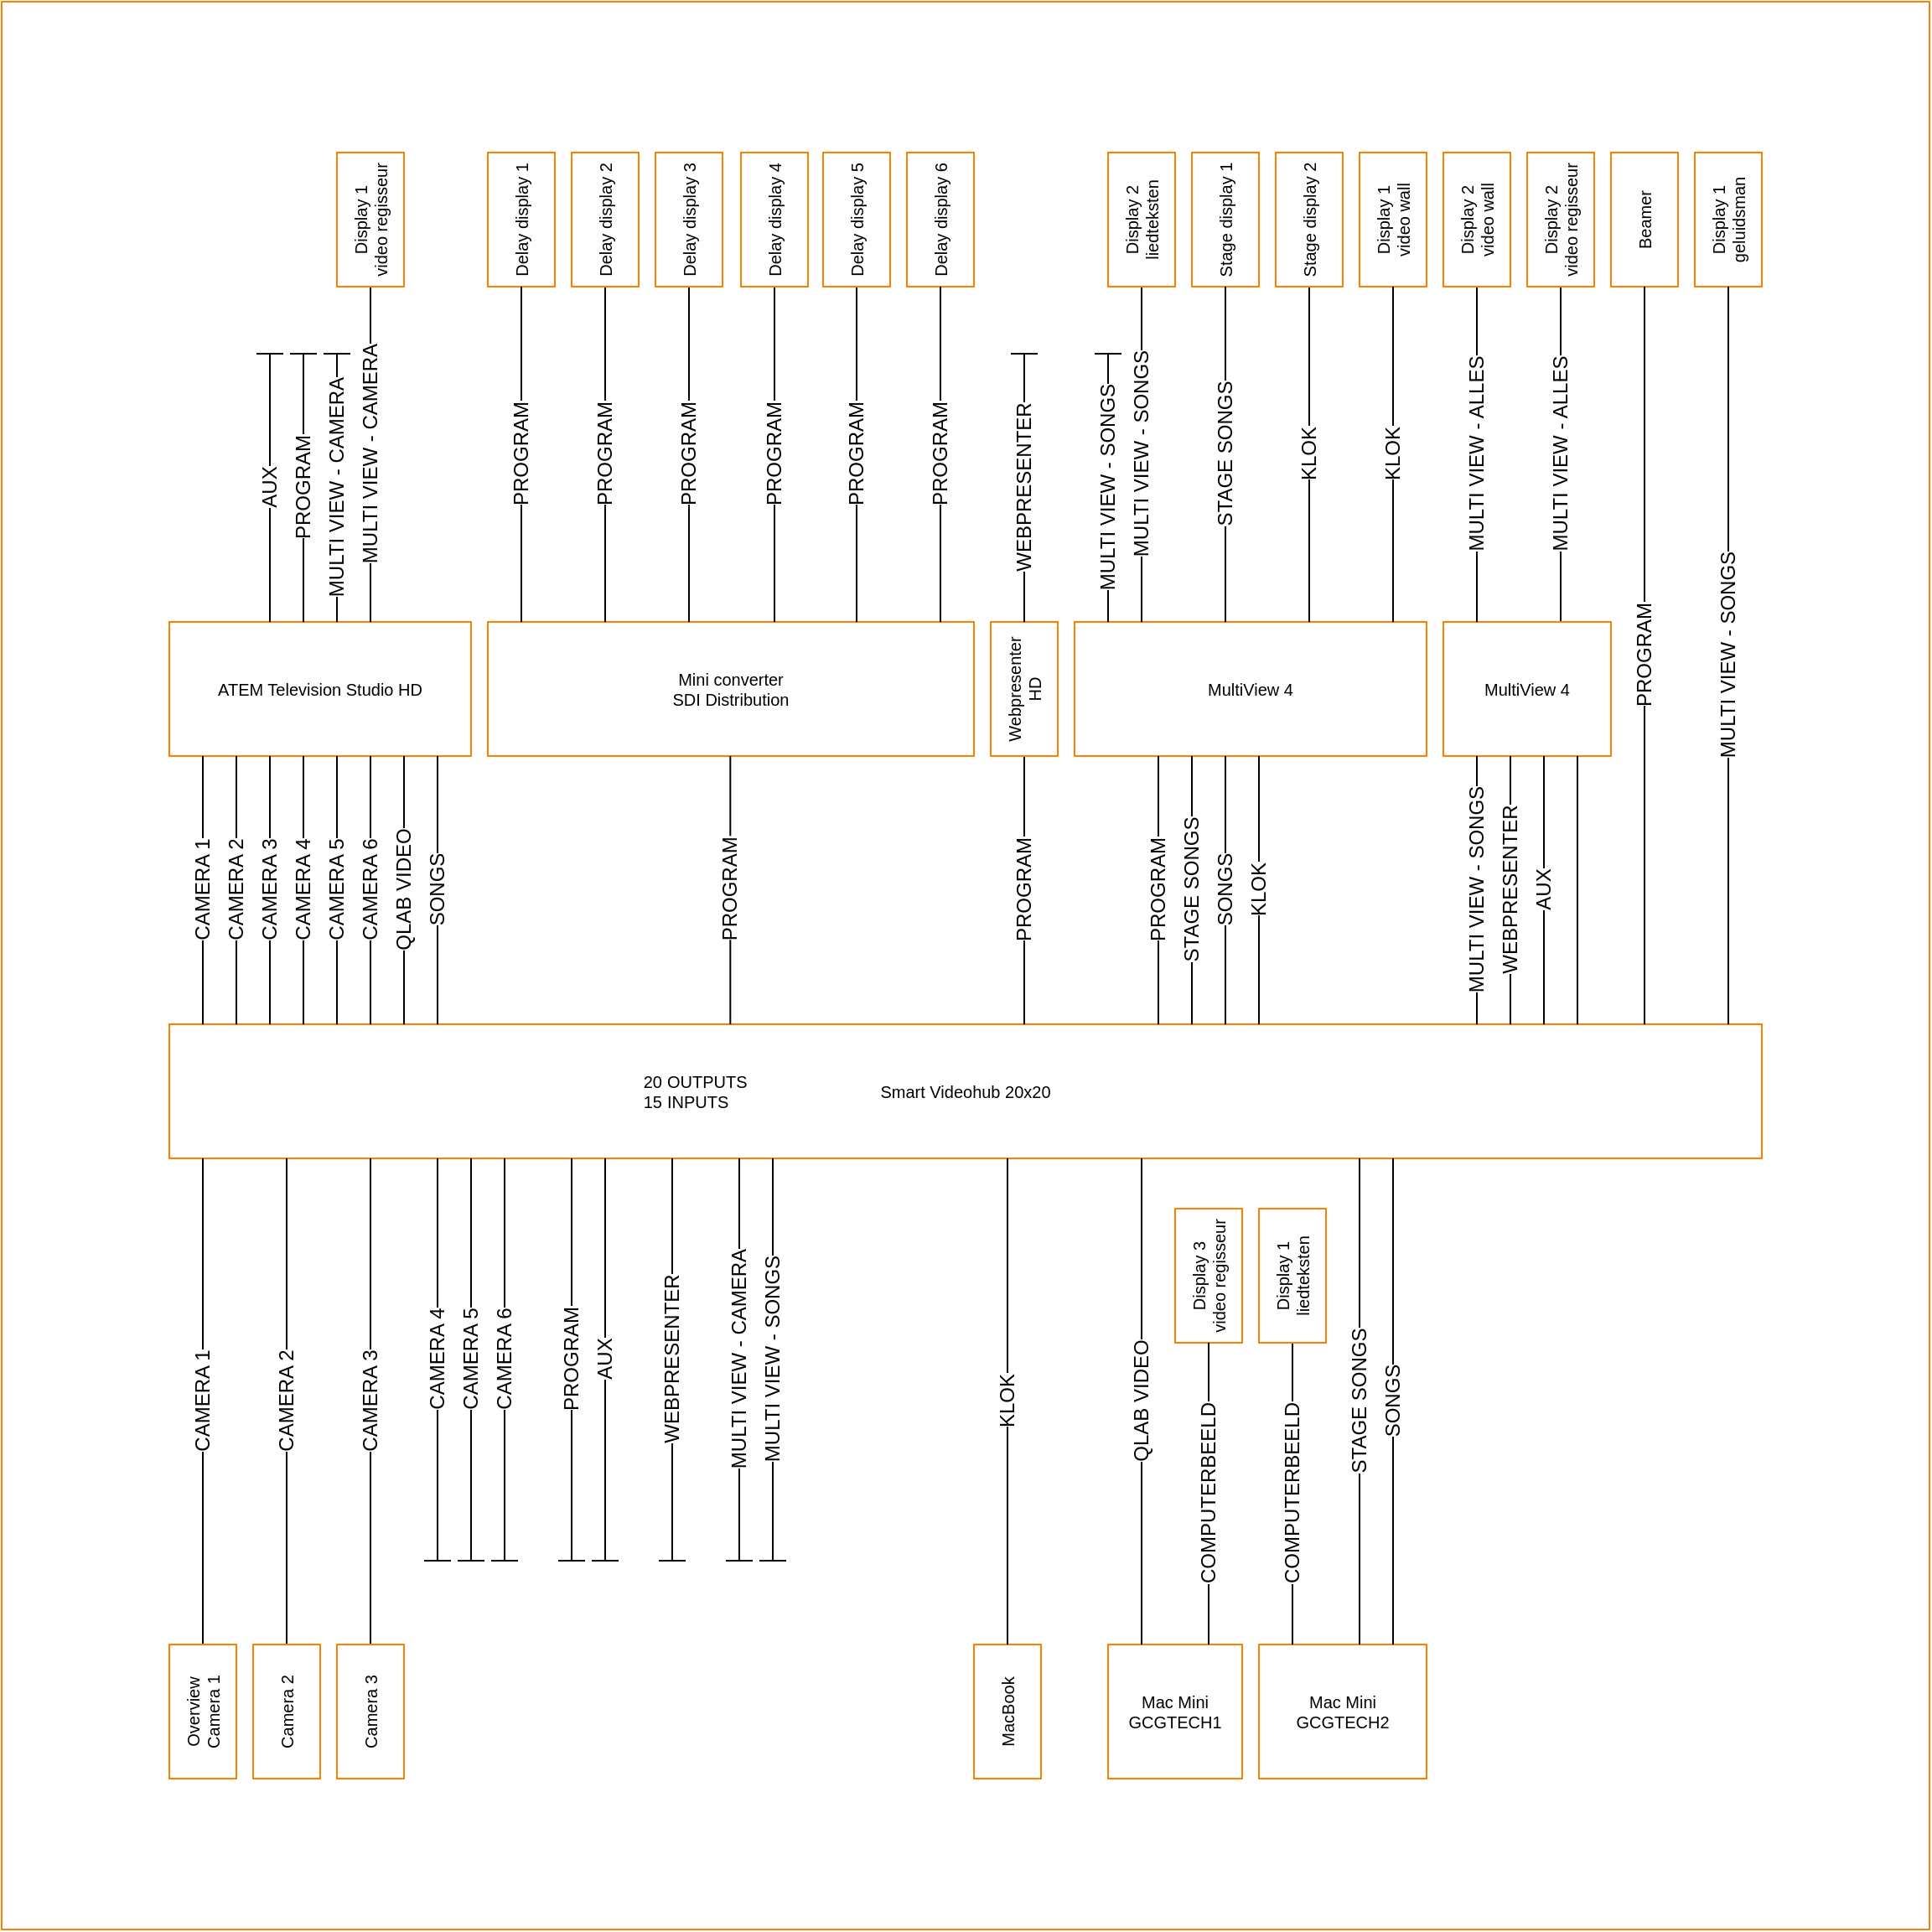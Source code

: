 <mxfile version="17.1.2" type="github">
  <diagram id="KRs9ITHMd8kug6_vHGvV" name="Page-1">
    <mxGraphModel dx="2032" dy="1320" grid="1" gridSize="10" guides="1" tooltips="1" connect="1" arrows="1" fold="1" page="0" pageScale="1" pageWidth="827" pageHeight="1169" background="none" math="0" shadow="0">
      <root>
        <mxCell id="0" />
        <mxCell id="1" parent="0" />
        <mxCell id="NEAT874ut31OaDpRPA5h-1" value="Smart Videohub 20x20" style="rounded=0;whiteSpace=wrap;html=1;hachureGap=4;fontSize=10;strokeColor=#FF8000;connectable=0;" vertex="1" parent="1">
          <mxGeometry x="40" y="400" width="950" height="80" as="geometry" />
        </mxCell>
        <mxCell id="NEAT874ut31OaDpRPA5h-8" value="ATEM Television Studio HD" style="rounded=0;whiteSpace=wrap;html=1;hachureGap=4;fontSize=10;strokeColor=#FF8000;connectable=0;" vertex="1" parent="1">
          <mxGeometry x="40" y="160" width="180" height="80" as="geometry" />
        </mxCell>
        <mxCell id="NEAT874ut31OaDpRPA5h-9" value="Beamer" style="rounded=0;whiteSpace=wrap;html=1;hachureGap=4;fontSize=10;strokeColor=#FF8000;connectable=0;horizontal=0;" vertex="1" parent="1">
          <mxGeometry x="900" y="-120" width="40" height="80" as="geometry" />
        </mxCell>
        <mxCell id="NEAT874ut31OaDpRPA5h-11" value="MultiView 4" style="rounded=0;whiteSpace=wrap;html=1;hachureGap=4;fontSize=10;strokeColor=#FF8000;connectable=0;" vertex="1" parent="1">
          <mxGeometry x="580" y="160" width="210" height="80" as="geometry" />
        </mxCell>
        <mxCell id="NEAT874ut31OaDpRPA5h-13" value="CAMERA 1" style="endArrow=none;html=1;rounded=0;fontSize=12;startSize=14;endSize=14;sourcePerimeterSpacing=8;targetPerimeterSpacing=8;horizontal=0;edgeStyle=orthogonalEdgeStyle;" edge="1" parent="1">
          <mxGeometry width="50" height="50" relative="1" as="geometry">
            <mxPoint x="60" y="400" as="sourcePoint" />
            <mxPoint x="60" y="240" as="targetPoint" />
          </mxGeometry>
        </mxCell>
        <mxCell id="NEAT874ut31OaDpRPA5h-14" value="CAMERA 2" style="endArrow=none;html=1;rounded=0;fontSize=12;startSize=14;endSize=14;sourcePerimeterSpacing=8;targetPerimeterSpacing=8;horizontal=0;edgeStyle=orthogonalEdgeStyle;" edge="1" parent="1">
          <mxGeometry width="50" height="50" relative="1" as="geometry">
            <mxPoint x="80" y="400" as="sourcePoint" />
            <mxPoint x="80" y="240" as="targetPoint" />
          </mxGeometry>
        </mxCell>
        <mxCell id="NEAT874ut31OaDpRPA5h-15" value="CAMERA 3" style="endArrow=none;html=1;rounded=0;fontSize=12;startSize=14;endSize=14;sourcePerimeterSpacing=8;targetPerimeterSpacing=8;horizontal=0;edgeStyle=orthogonalEdgeStyle;" edge="1" parent="1">
          <mxGeometry width="50" height="50" relative="1" as="geometry">
            <mxPoint x="100" y="400" as="sourcePoint" />
            <mxPoint x="100" y="240" as="targetPoint" />
          </mxGeometry>
        </mxCell>
        <mxCell id="NEAT874ut31OaDpRPA5h-16" value="CAMERA 4" style="endArrow=none;html=1;rounded=0;fontSize=12;startSize=14;endSize=14;sourcePerimeterSpacing=8;targetPerimeterSpacing=8;horizontal=0;edgeStyle=orthogonalEdgeStyle;" edge="1" parent="1">
          <mxGeometry width="50" height="50" relative="1" as="geometry">
            <mxPoint x="120" y="400" as="sourcePoint" />
            <mxPoint x="120" y="240" as="targetPoint" />
          </mxGeometry>
        </mxCell>
        <mxCell id="NEAT874ut31OaDpRPA5h-17" value="CAMERA 5" style="endArrow=none;html=1;rounded=0;fontSize=12;startSize=14;endSize=14;sourcePerimeterSpacing=8;targetPerimeterSpacing=8;horizontal=0;edgeStyle=orthogonalEdgeStyle;" edge="1" parent="1">
          <mxGeometry width="50" height="50" relative="1" as="geometry">
            <mxPoint x="140" y="400" as="sourcePoint" />
            <mxPoint x="140" y="240" as="targetPoint" />
          </mxGeometry>
        </mxCell>
        <mxCell id="NEAT874ut31OaDpRPA5h-18" value="CAMERA 6" style="endArrow=none;html=1;rounded=0;fontSize=12;startSize=14;endSize=14;sourcePerimeterSpacing=8;targetPerimeterSpacing=8;horizontal=0;edgeStyle=orthogonalEdgeStyle;" edge="1" parent="1">
          <mxGeometry width="50" height="50" relative="1" as="geometry">
            <mxPoint x="160" y="400" as="sourcePoint" />
            <mxPoint x="160" y="240" as="targetPoint" />
          </mxGeometry>
        </mxCell>
        <mxCell id="NEAT874ut31OaDpRPA5h-19" value="QLAB VIDEO" style="endArrow=none;html=1;rounded=0;fontSize=12;startSize=14;endSize=14;sourcePerimeterSpacing=8;targetPerimeterSpacing=8;horizontal=0;edgeStyle=orthogonalEdgeStyle;" edge="1" parent="1">
          <mxGeometry width="50" height="50" relative="1" as="geometry">
            <mxPoint x="180" y="400" as="sourcePoint" />
            <mxPoint x="180" y="240" as="targetPoint" />
          </mxGeometry>
        </mxCell>
        <mxCell id="NEAT874ut31OaDpRPA5h-20" value="SONGS" style="endArrow=none;html=1;rounded=0;fontSize=12;startSize=14;endSize=14;sourcePerimeterSpacing=8;targetPerimeterSpacing=8;horizontal=0;edgeStyle=orthogonalEdgeStyle;" edge="1" parent="1">
          <mxGeometry width="50" height="50" relative="1" as="geometry">
            <mxPoint x="200" y="400" as="sourcePoint" />
            <mxPoint x="200" y="240" as="targetPoint" />
          </mxGeometry>
        </mxCell>
        <mxCell id="NEAT874ut31OaDpRPA5h-21" value="PROGRAM" style="endArrow=none;html=1;rounded=0;fontSize=12;startSize=14;endSize=14;sourcePerimeterSpacing=8;targetPerimeterSpacing=8;horizontal=0;edgeStyle=orthogonalEdgeStyle;" edge="1" parent="1">
          <mxGeometry width="50" height="50" relative="1" as="geometry">
            <mxPoint x="630" y="400" as="sourcePoint" />
            <mxPoint x="630" y="240" as="targetPoint" />
          </mxGeometry>
        </mxCell>
        <mxCell id="NEAT874ut31OaDpRPA5h-22" value="STAGE SONGS" style="endArrow=none;html=1;rounded=0;fontSize=12;startSize=14;endSize=14;sourcePerimeterSpacing=8;targetPerimeterSpacing=8;labelPosition=center;verticalLabelPosition=middle;align=center;verticalAlign=middle;horizontal=0;edgeStyle=orthogonalEdgeStyle;" edge="1" parent="1">
          <mxGeometry width="50" height="50" relative="1" as="geometry">
            <mxPoint x="650" y="400" as="sourcePoint" />
            <mxPoint x="650" y="240" as="targetPoint" />
          </mxGeometry>
        </mxCell>
        <mxCell id="NEAT874ut31OaDpRPA5h-23" value="SONGS" style="endArrow=none;html=1;rounded=0;fontSize=12;startSize=14;endSize=14;sourcePerimeterSpacing=8;targetPerimeterSpacing=8;horizontal=0;edgeStyle=orthogonalEdgeStyle;" edge="1" parent="1">
          <mxGeometry width="50" height="50" relative="1" as="geometry">
            <mxPoint x="670" y="400" as="sourcePoint" />
            <mxPoint x="670" y="240" as="targetPoint" />
          </mxGeometry>
        </mxCell>
        <mxCell id="NEAT874ut31OaDpRPA5h-24" value="KLOK" style="endArrow=none;html=1;rounded=0;fontSize=12;startSize=14;endSize=14;sourcePerimeterSpacing=8;targetPerimeterSpacing=8;horizontal=0;edgeStyle=orthogonalEdgeStyle;" edge="1" parent="1">
          <mxGeometry width="50" height="50" relative="1" as="geometry">
            <mxPoint x="690" y="400" as="sourcePoint" />
            <mxPoint x="690" y="240" as="targetPoint" />
          </mxGeometry>
        </mxCell>
        <mxCell id="NEAT874ut31OaDpRPA5h-28" value="Mac Mini&lt;br&gt;GCGTECH1" style="rounded=0;whiteSpace=wrap;html=1;hachureGap=4;fontSize=10;strokeColor=#FF8000;connectable=0;" vertex="1" parent="1">
          <mxGeometry x="600" y="770" width="80" height="80" as="geometry" />
        </mxCell>
        <mxCell id="NEAT874ut31OaDpRPA5h-29" value="Mac Mini &lt;br&gt;GCGTECH2" style="rounded=0;whiteSpace=wrap;html=1;hachureGap=4;fontSize=10;strokeColor=#FF8000;connectable=0;" vertex="1" parent="1">
          <mxGeometry x="690" y="770" width="100" height="80" as="geometry" />
        </mxCell>
        <mxCell id="NEAT874ut31OaDpRPA5h-30" value="STAGE SONGS" style="endArrow=none;html=1;rounded=0;fontSize=12;startSize=14;endSize=14;sourcePerimeterSpacing=8;targetPerimeterSpacing=8;horizontal=0;edgeStyle=orthogonalEdgeStyle;" edge="1" parent="1">
          <mxGeometry width="50" height="50" relative="1" as="geometry">
            <mxPoint x="750" y="770" as="sourcePoint" />
            <mxPoint x="750" y="480" as="targetPoint" />
          </mxGeometry>
        </mxCell>
        <mxCell id="NEAT874ut31OaDpRPA5h-31" value="SONGS" style="endArrow=none;html=1;rounded=0;fontSize=12;startSize=14;endSize=14;sourcePerimeterSpacing=8;targetPerimeterSpacing=8;horizontal=0;edgeStyle=orthogonalEdgeStyle;" edge="1" parent="1">
          <mxGeometry width="50" height="50" relative="1" as="geometry">
            <mxPoint x="770" y="770" as="sourcePoint" />
            <mxPoint x="770" y="480" as="targetPoint" />
          </mxGeometry>
        </mxCell>
        <mxCell id="NEAT874ut31OaDpRPA5h-33" value="QLAB VIDEO" style="endArrow=none;html=1;rounded=0;fontSize=12;startSize=14;endSize=14;sourcePerimeterSpacing=8;targetPerimeterSpacing=8;horizontal=0;edgeStyle=orthogonalEdgeStyle;" edge="1" parent="1">
          <mxGeometry width="50" height="50" relative="1" as="geometry">
            <mxPoint x="620" y="770" as="sourcePoint" />
            <mxPoint x="620" y="480" as="targetPoint" />
          </mxGeometry>
        </mxCell>
        <mxCell id="NEAT874ut31OaDpRPA5h-34" value="MacBook" style="rounded=0;whiteSpace=wrap;html=1;hachureGap=4;fontSize=10;strokeColor=#FF8000;connectable=0;horizontal=0;" vertex="1" parent="1">
          <mxGeometry x="520" y="770" width="40" height="80" as="geometry" />
        </mxCell>
        <mxCell id="NEAT874ut31OaDpRPA5h-35" value="KLOK" style="endArrow=none;html=1;rounded=0;fontSize=12;startSize=14;endSize=14;sourcePerimeterSpacing=8;targetPerimeterSpacing=8;horizontal=0;edgeStyle=orthogonalEdgeStyle;" edge="1" parent="1">
          <mxGeometry width="50" height="50" relative="1" as="geometry">
            <mxPoint x="540" y="770" as="sourcePoint" />
            <mxPoint x="540" y="480" as="targetPoint" />
          </mxGeometry>
        </mxCell>
        <mxCell id="NEAT874ut31OaDpRPA5h-36" value="PROGRAM" style="endArrow=none;html=1;rounded=0;fontSize=12;startSize=14;endSize=14;sourcePerimeterSpacing=8;targetPerimeterSpacing=8;horizontal=0;edgeStyle=orthogonalEdgeStyle;" edge="1" parent="1">
          <mxGeometry width="50" height="50" relative="1" as="geometry">
            <mxPoint x="550" y="400" as="sourcePoint" />
            <mxPoint x="550" y="240" as="targetPoint" />
          </mxGeometry>
        </mxCell>
        <mxCell id="NEAT874ut31OaDpRPA5h-38" value="MULTI VIEW - CAMERA" style="endArrow=baseDash;html=1;rounded=0;fontSize=12;startSize=14;endSize=14;sourcePerimeterSpacing=8;targetPerimeterSpacing=8;horizontal=0;endFill=0;edgeStyle=orthogonalEdgeStyle;" edge="1" parent="1">
          <mxGeometry width="50" height="50" relative="1" as="geometry">
            <mxPoint x="140" y="160" as="sourcePoint" />
            <mxPoint x="140" as="targetPoint" />
          </mxGeometry>
        </mxCell>
        <mxCell id="NEAT874ut31OaDpRPA5h-39" value="PROGRAM" style="endArrow=baseDash;html=1;rounded=0;fontSize=12;startSize=14;endSize=14;sourcePerimeterSpacing=8;targetPerimeterSpacing=8;horizontal=0;endFill=0;edgeStyle=orthogonalEdgeStyle;" edge="1" parent="1">
          <mxGeometry width="50" height="50" relative="1" as="geometry">
            <mxPoint x="120" y="160" as="sourcePoint" />
            <mxPoint x="120" as="targetPoint" />
          </mxGeometry>
        </mxCell>
        <mxCell id="NEAT874ut31OaDpRPA5h-40" value="AUX" style="endArrow=baseDash;html=1;rounded=0;fontSize=12;startSize=14;endSize=14;sourcePerimeterSpacing=8;targetPerimeterSpacing=8;horizontal=0;endFill=0;edgeStyle=orthogonalEdgeStyle;" edge="1" parent="1">
          <mxGeometry width="50" height="50" relative="1" as="geometry">
            <mxPoint x="100" y="160" as="sourcePoint" />
            <mxPoint x="100" as="targetPoint" />
          </mxGeometry>
        </mxCell>
        <mxCell id="NEAT874ut31OaDpRPA5h-42" value="Stage display 1" style="rounded=0;whiteSpace=wrap;html=1;hachureGap=4;fontSize=10;strokeColor=#FF8000;connectable=0;horizontal=0;" vertex="1" parent="1">
          <mxGeometry x="650" y="-120" width="40" height="80" as="geometry" />
        </mxCell>
        <mxCell id="NEAT874ut31OaDpRPA5h-43" value="STAGE SONGS" style="endArrow=none;html=1;rounded=0;fontSize=12;startSize=14;endSize=14;sourcePerimeterSpacing=8;targetPerimeterSpacing=8;labelPosition=center;verticalLabelPosition=middle;align=center;verticalAlign=middle;horizontal=0;edgeStyle=orthogonalEdgeStyle;" edge="1" parent="1">
          <mxGeometry width="50" height="50" relative="1" as="geometry">
            <mxPoint x="670" y="160" as="sourcePoint" />
            <mxPoint x="670" y="-40" as="targetPoint" />
          </mxGeometry>
        </mxCell>
        <mxCell id="NEAT874ut31OaDpRPA5h-44" value="KLOK" style="endArrow=none;html=1;rounded=0;fontSize=12;startSize=14;endSize=14;sourcePerimeterSpacing=8;targetPerimeterSpacing=8;horizontal=0;edgeStyle=orthogonalEdgeStyle;" edge="1" parent="1">
          <mxGeometry width="50" height="50" relative="1" as="geometry">
            <mxPoint x="720" y="160" as="sourcePoint" />
            <mxPoint x="720" y="-40" as="targetPoint" />
          </mxGeometry>
        </mxCell>
        <mxCell id="NEAT874ut31OaDpRPA5h-45" value="Mini converter&lt;br&gt;SDI Distribution" style="rounded=0;whiteSpace=wrap;html=1;hachureGap=4;fontSize=10;strokeColor=#FF8000;connectable=0;horizontal=1;" vertex="1" parent="1">
          <mxGeometry x="230" y="160" width="290" height="80" as="geometry" />
        </mxCell>
        <mxCell id="NEAT874ut31OaDpRPA5h-46" value="PROGRAM" style="endArrow=none;html=1;rounded=0;fontSize=12;startSize=14;endSize=14;sourcePerimeterSpacing=8;targetPerimeterSpacing=8;horizontal=0;edgeStyle=orthogonalEdgeStyle;" edge="1" parent="1">
          <mxGeometry width="50" height="50" relative="1" as="geometry">
            <mxPoint x="374.66" y="400" as="sourcePoint" />
            <mxPoint x="374.66" y="240" as="targetPoint" />
          </mxGeometry>
        </mxCell>
        <mxCell id="NEAT874ut31OaDpRPA5h-47" value="Webpresenter HD" style="rounded=0;whiteSpace=wrap;html=1;hachureGap=4;fontSize=10;strokeColor=#FF8000;connectable=0;horizontal=0;" vertex="1" parent="1">
          <mxGeometry x="530" y="160" width="40" height="80" as="geometry" />
        </mxCell>
        <mxCell id="NEAT874ut31OaDpRPA5h-48" value="PROGRAM" style="endArrow=none;html=1;rounded=0;fontSize=12;startSize=14;endSize=14;sourcePerimeterSpacing=8;targetPerimeterSpacing=8;horizontal=0;edgeStyle=orthogonalEdgeStyle;" edge="1" parent="1">
          <mxGeometry width="50" height="50" relative="1" as="geometry">
            <mxPoint x="920" y="400" as="sourcePoint" />
            <mxPoint x="920" y="-40" as="targetPoint" />
          </mxGeometry>
        </mxCell>
        <mxCell id="NEAT874ut31OaDpRPA5h-49" value="20&lt;br&gt;15" style="text;html=1;align=right;verticalAlign=middle;resizable=0;points=[];autosize=1;strokeColor=none;fillColor=none;hachureGap=4;fontSize=10;" vertex="1" parent="1">
          <mxGeometry x="305" y="425" width="30" height="30" as="geometry" />
        </mxCell>
        <mxCell id="NEAT874ut31OaDpRPA5h-50" value="Display 1 &lt;br&gt;geluidsman" style="rounded=0;whiteSpace=wrap;html=1;hachureGap=4;fontSize=10;strokeColor=#FF8000;connectable=0;horizontal=0;" vertex="1" parent="1">
          <mxGeometry x="950" y="-120" width="40" height="80" as="geometry" />
        </mxCell>
        <mxCell id="NEAT874ut31OaDpRPA5h-51" value="MULTI VIEW - SONGS" style="endArrow=none;html=1;rounded=0;fontSize=12;startSize=14;endSize=14;sourcePerimeterSpacing=8;targetPerimeterSpacing=8;horizontal=0;edgeStyle=orthogonalEdgeStyle;" edge="1" parent="1">
          <mxGeometry width="50" height="50" relative="1" as="geometry">
            <mxPoint x="970" y="400" as="sourcePoint" />
            <mxPoint x="970" y="-40" as="targetPoint" />
          </mxGeometry>
        </mxCell>
        <mxCell id="NEAT874ut31OaDpRPA5h-52" value="MULTI VIEW - SONGS" style="endArrow=baseDash;html=1;rounded=0;fontSize=12;startSize=14;endSize=14;sourcePerimeterSpacing=8;targetPerimeterSpacing=8;horizontal=0;edgeStyle=orthogonalEdgeStyle;endFill=0;" edge="1" parent="1">
          <mxGeometry width="50" height="50" relative="1" as="geometry">
            <mxPoint x="600" y="160" as="sourcePoint" />
            <mxPoint x="600" as="targetPoint" />
          </mxGeometry>
        </mxCell>
        <mxCell id="NEAT874ut31OaDpRPA5h-53" value="AUX" style="endArrow=none;html=1;rounded=0;fontSize=12;startSize=14;endSize=14;sourcePerimeterSpacing=8;targetPerimeterSpacing=8;horizontal=0;endFill=0;edgeStyle=orthogonalEdgeStyle;startArrow=baseDash;startFill=0;" edge="1" parent="1">
          <mxGeometry width="50" height="50" relative="1" as="geometry">
            <mxPoint x="300" y="720" as="sourcePoint" />
            <mxPoint x="300" y="480" as="targetPoint" />
          </mxGeometry>
        </mxCell>
        <mxCell id="NEAT874ut31OaDpRPA5h-54" value="PROGRAM" style="endArrow=none;html=1;rounded=0;fontSize=12;startSize=14;endSize=14;sourcePerimeterSpacing=8;targetPerimeterSpacing=8;horizontal=0;endFill=0;edgeStyle=orthogonalEdgeStyle;startArrow=baseDash;startFill=0;" edge="1" parent="1">
          <mxGeometry width="50" height="50" relative="1" as="geometry">
            <mxPoint x="280" y="720" as="sourcePoint" />
            <mxPoint x="280" y="480" as="targetPoint" />
          </mxGeometry>
        </mxCell>
        <mxCell id="NEAT874ut31OaDpRPA5h-55" value="MULTI VIEW - CAMERA" style="endArrow=none;html=1;rounded=0;fontSize=12;startSize=14;endSize=14;sourcePerimeterSpacing=8;targetPerimeterSpacing=8;horizontal=0;endFill=0;edgeStyle=orthogonalEdgeStyle;startArrow=baseDash;startFill=0;" edge="1" parent="1">
          <mxGeometry width="50" height="50" relative="1" as="geometry">
            <mxPoint x="380" y="720" as="sourcePoint" />
            <mxPoint x="380" y="480" as="targetPoint" />
          </mxGeometry>
        </mxCell>
        <mxCell id="NEAT874ut31OaDpRPA5h-56" value="MULTI VIEW - SONGS" style="endArrow=none;html=1;rounded=0;fontSize=12;startSize=14;endSize=14;sourcePerimeterSpacing=8;targetPerimeterSpacing=8;horizontal=0;edgeStyle=orthogonalEdgeStyle;endFill=0;startArrow=baseDash;startFill=0;" edge="1" parent="1">
          <mxGeometry width="50" height="50" relative="1" as="geometry">
            <mxPoint x="400" y="720" as="sourcePoint" />
            <mxPoint x="400" y="480" as="targetPoint" />
          </mxGeometry>
        </mxCell>
        <mxCell id="NEAT874ut31OaDpRPA5h-57" value="CAMERA 1" style="endArrow=none;html=1;rounded=0;fontSize=12;startSize=14;endSize=14;sourcePerimeterSpacing=8;targetPerimeterSpacing=8;horizontal=0;edgeStyle=orthogonalEdgeStyle;endFill=0;startArrow=none;startFill=0;" edge="1" parent="1">
          <mxGeometry width="50" height="50" relative="1" as="geometry">
            <mxPoint x="60" y="770" as="sourcePoint" />
            <mxPoint x="60" y="480" as="targetPoint" />
          </mxGeometry>
        </mxCell>
        <mxCell id="NEAT874ut31OaDpRPA5h-58" value="CAMERA 2" style="endArrow=none;html=1;rounded=0;fontSize=12;startSize=14;endSize=14;sourcePerimeterSpacing=8;targetPerimeterSpacing=8;horizontal=0;edgeStyle=orthogonalEdgeStyle;endFill=0;startArrow=none;startFill=0;" edge="1" parent="1">
          <mxGeometry width="50" height="50" relative="1" as="geometry">
            <mxPoint x="110" y="770" as="sourcePoint" />
            <mxPoint x="110" y="480" as="targetPoint" />
          </mxGeometry>
        </mxCell>
        <mxCell id="NEAT874ut31OaDpRPA5h-59" value="CAMERA 3" style="endArrow=none;html=1;rounded=0;fontSize=12;startSize=14;endSize=14;sourcePerimeterSpacing=8;targetPerimeterSpacing=8;horizontal=0;edgeStyle=orthogonalEdgeStyle;endFill=0;startArrow=none;startFill=0;" edge="1" parent="1">
          <mxGeometry width="50" height="50" relative="1" as="geometry">
            <mxPoint x="160" y="770" as="sourcePoint" />
            <mxPoint x="160" y="480" as="targetPoint" />
          </mxGeometry>
        </mxCell>
        <mxCell id="NEAT874ut31OaDpRPA5h-60" value="CAMERA 4" style="endArrow=none;html=1;rounded=0;fontSize=12;startSize=14;endSize=14;sourcePerimeterSpacing=8;targetPerimeterSpacing=8;horizontal=0;edgeStyle=orthogonalEdgeStyle;endFill=0;startArrow=baseDash;startFill=0;" edge="1" parent="1">
          <mxGeometry width="50" height="50" relative="1" as="geometry">
            <mxPoint x="200" y="720" as="sourcePoint" />
            <mxPoint x="200" y="480" as="targetPoint" />
          </mxGeometry>
        </mxCell>
        <mxCell id="NEAT874ut31OaDpRPA5h-61" value="CAMERA 5" style="endArrow=none;html=1;rounded=0;fontSize=12;startSize=14;endSize=14;sourcePerimeterSpacing=8;targetPerimeterSpacing=8;horizontal=0;edgeStyle=orthogonalEdgeStyle;endFill=0;startArrow=baseDash;startFill=0;" edge="1" parent="1">
          <mxGeometry width="50" height="50" relative="1" as="geometry">
            <mxPoint x="220" y="720" as="sourcePoint" />
            <mxPoint x="220" y="480" as="targetPoint" />
          </mxGeometry>
        </mxCell>
        <mxCell id="NEAT874ut31OaDpRPA5h-62" value="CAMERA 6" style="endArrow=none;html=1;rounded=0;fontSize=12;startSize=14;endSize=14;sourcePerimeterSpacing=8;targetPerimeterSpacing=8;horizontal=0;edgeStyle=orthogonalEdgeStyle;endFill=0;startArrow=baseDash;startFill=0;" edge="1" parent="1">
          <mxGeometry width="50" height="50" relative="1" as="geometry">
            <mxPoint x="240" y="720" as="sourcePoint" />
            <mxPoint x="240" y="480" as="targetPoint" />
          </mxGeometry>
        </mxCell>
        <mxCell id="NEAT874ut31OaDpRPA5h-63" value="OUTPUTS&lt;br&gt;INPUTS" style="text;html=1;align=left;verticalAlign=middle;resizable=0;points=[];autosize=1;strokeColor=none;fillColor=none;hachureGap=4;fontSize=10;" vertex="1" parent="1">
          <mxGeometry x="335" y="425" width="60" height="30" as="geometry" />
        </mxCell>
        <mxCell id="NEAT874ut31OaDpRPA5h-64" value="WEBPRESENTER" style="endArrow=baseDash;html=1;rounded=0;fontSize=12;startSize=14;endSize=14;sourcePerimeterSpacing=8;targetPerimeterSpacing=8;horizontal=0;edgeStyle=orthogonalEdgeStyle;endFill=0;" edge="1" parent="1">
          <mxGeometry width="50" height="50" relative="1" as="geometry">
            <mxPoint x="550" y="160" as="sourcePoint" />
            <mxPoint x="550" as="targetPoint" />
          </mxGeometry>
        </mxCell>
        <mxCell id="NEAT874ut31OaDpRPA5h-65" value="WEBPRESENTER" style="endArrow=none;html=1;rounded=0;fontSize=12;startSize=14;endSize=14;sourcePerimeterSpacing=8;targetPerimeterSpacing=8;horizontal=0;edgeStyle=orthogonalEdgeStyle;endFill=0;startArrow=baseDash;startFill=0;" edge="1" parent="1">
          <mxGeometry width="50" height="50" relative="1" as="geometry">
            <mxPoint x="340" y="720" as="sourcePoint" />
            <mxPoint x="340" y="480" as="targetPoint" />
          </mxGeometry>
        </mxCell>
        <mxCell id="NEAT874ut31OaDpRPA5h-68" value="MULTI VIEW - SONGS" style="endArrow=none;html=1;rounded=0;fontSize=12;startSize=14;endSize=14;sourcePerimeterSpacing=8;targetPerimeterSpacing=8;horizontal=0;edgeStyle=orthogonalEdgeStyle;endFill=0;" edge="1" parent="1">
          <mxGeometry width="50" height="50" relative="1" as="geometry">
            <mxPoint x="620" y="160.0" as="sourcePoint" />
            <mxPoint x="620" y="-40" as="targetPoint" />
          </mxGeometry>
        </mxCell>
        <mxCell id="NEAT874ut31OaDpRPA5h-69" value="MULTI VIEW - ALLES" style="endArrow=none;html=1;rounded=0;fontSize=12;startSize=14;endSize=14;sourcePerimeterSpacing=8;targetPerimeterSpacing=8;horizontal=0;edgeStyle=orthogonalEdgeStyle;endFill=0;" edge="1" parent="1">
          <mxGeometry width="50" height="50" relative="1" as="geometry">
            <mxPoint x="870" y="160" as="sourcePoint" />
            <mxPoint x="870" y="-40" as="targetPoint" />
          </mxGeometry>
        </mxCell>
        <mxCell id="NEAT874ut31OaDpRPA5h-71" value="Stage display 2" style="rounded=0;whiteSpace=wrap;html=1;hachureGap=4;fontSize=10;strokeColor=#FF8000;connectable=0;horizontal=0;" vertex="1" parent="1">
          <mxGeometry x="700" y="-120" width="40" height="80" as="geometry" />
        </mxCell>
        <mxCell id="NEAT874ut31OaDpRPA5h-72" value="Delay display 1" style="rounded=0;whiteSpace=wrap;html=1;hachureGap=4;fontSize=10;strokeColor=#FF8000;connectable=0;horizontal=0;" vertex="1" parent="1">
          <mxGeometry x="230" y="-120" width="40" height="80" as="geometry" />
        </mxCell>
        <mxCell id="NEAT874ut31OaDpRPA5h-73" value="PROGRAM" style="endArrow=none;html=1;rounded=0;fontSize=12;startSize=14;endSize=14;sourcePerimeterSpacing=8;targetPerimeterSpacing=8;labelPosition=center;verticalLabelPosition=middle;align=center;verticalAlign=middle;horizontal=0;edgeStyle=orthogonalEdgeStyle;" edge="1" parent="1">
          <mxGeometry width="50" height="50" relative="1" as="geometry">
            <mxPoint x="250" y="160" as="sourcePoint" />
            <mxPoint x="250" y="-40" as="targetPoint" />
          </mxGeometry>
        </mxCell>
        <mxCell id="NEAT874ut31OaDpRPA5h-74" value="PROGRAM" style="endArrow=none;html=1;rounded=0;fontSize=12;startSize=14;endSize=14;sourcePerimeterSpacing=8;targetPerimeterSpacing=8;labelPosition=center;verticalLabelPosition=middle;align=center;verticalAlign=middle;horizontal=0;edgeStyle=orthogonalEdgeStyle;" edge="1" parent="1">
          <mxGeometry width="50" height="50" relative="1" as="geometry">
            <mxPoint x="300" y="160" as="sourcePoint" />
            <mxPoint x="300" y="-40" as="targetPoint" />
          </mxGeometry>
        </mxCell>
        <mxCell id="NEAT874ut31OaDpRPA5h-75" value="Delay display 2" style="rounded=0;whiteSpace=wrap;html=1;hachureGap=4;fontSize=10;strokeColor=#FF8000;connectable=0;horizontal=0;" vertex="1" parent="1">
          <mxGeometry x="280" y="-120" width="40" height="80" as="geometry" />
        </mxCell>
        <mxCell id="NEAT874ut31OaDpRPA5h-76" value="PROGRAM" style="endArrow=none;html=1;rounded=0;fontSize=12;startSize=14;endSize=14;sourcePerimeterSpacing=8;targetPerimeterSpacing=8;labelPosition=center;verticalLabelPosition=middle;align=center;verticalAlign=middle;horizontal=0;edgeStyle=orthogonalEdgeStyle;" edge="1" parent="1">
          <mxGeometry width="50" height="50" relative="1" as="geometry">
            <mxPoint x="350.0" y="160" as="sourcePoint" />
            <mxPoint x="350" y="-40" as="targetPoint" />
          </mxGeometry>
        </mxCell>
        <mxCell id="NEAT874ut31OaDpRPA5h-77" value="Delay display 6" style="rounded=0;whiteSpace=wrap;html=1;hachureGap=4;fontSize=10;strokeColor=#FF8000;connectable=0;horizontal=0;" vertex="1" parent="1">
          <mxGeometry x="480" y="-120" width="40" height="80" as="geometry" />
        </mxCell>
        <mxCell id="NEAT874ut31OaDpRPA5h-78" value="PROGRAM" style="endArrow=none;html=1;rounded=0;fontSize=12;startSize=14;endSize=14;sourcePerimeterSpacing=8;targetPerimeterSpacing=8;labelPosition=center;verticalLabelPosition=middle;align=center;verticalAlign=middle;horizontal=0;edgeStyle=orthogonalEdgeStyle;" edge="1" parent="1">
          <mxGeometry width="50" height="50" relative="1" as="geometry">
            <mxPoint x="401" y="160" as="sourcePoint" />
            <mxPoint x="401" y="-40" as="targetPoint" />
          </mxGeometry>
        </mxCell>
        <mxCell id="NEAT874ut31OaDpRPA5h-79" value="Delay display 3" style="rounded=0;whiteSpace=wrap;html=1;hachureGap=4;fontSize=10;strokeColor=#FF8000;connectable=0;horizontal=0;" vertex="1" parent="1">
          <mxGeometry x="330" y="-120" width="40" height="80" as="geometry" />
        </mxCell>
        <mxCell id="NEAT874ut31OaDpRPA5h-80" value="PROGRAM" style="endArrow=none;html=1;rounded=0;fontSize=12;startSize=14;endSize=14;sourcePerimeterSpacing=8;targetPerimeterSpacing=8;labelPosition=center;verticalLabelPosition=middle;align=center;verticalAlign=middle;horizontal=0;edgeStyle=orthogonalEdgeStyle;" edge="1" parent="1">
          <mxGeometry width="50" height="50" relative="1" as="geometry">
            <mxPoint x="450" y="160" as="sourcePoint" />
            <mxPoint x="450" y="-40" as="targetPoint" />
          </mxGeometry>
        </mxCell>
        <mxCell id="NEAT874ut31OaDpRPA5h-81" value="Delay display 4" style="rounded=0;whiteSpace=wrap;html=1;hachureGap=4;fontSize=10;strokeColor=#FF8000;connectable=0;horizontal=0;" vertex="1" parent="1">
          <mxGeometry x="381" y="-120" width="40" height="80" as="geometry" />
        </mxCell>
        <mxCell id="NEAT874ut31OaDpRPA5h-82" value="PROGRAM" style="endArrow=none;html=1;rounded=0;fontSize=12;startSize=14;endSize=14;sourcePerimeterSpacing=8;targetPerimeterSpacing=8;labelPosition=center;verticalLabelPosition=middle;align=center;verticalAlign=middle;horizontal=0;edgeStyle=orthogonalEdgeStyle;" edge="1" parent="1">
          <mxGeometry width="50" height="50" relative="1" as="geometry">
            <mxPoint x="500" y="160" as="sourcePoint" />
            <mxPoint x="500" y="-40" as="targetPoint" />
          </mxGeometry>
        </mxCell>
        <mxCell id="NEAT874ut31OaDpRPA5h-83" value="Delay display 5" style="rounded=0;whiteSpace=wrap;html=1;hachureGap=4;fontSize=10;strokeColor=#FF8000;connectable=0;horizontal=0;" vertex="1" parent="1">
          <mxGeometry x="430" y="-120" width="40" height="80" as="geometry" />
        </mxCell>
        <mxCell id="NEAT874ut31OaDpRPA5h-84" value="Display 2&lt;br&gt;video regisseur" style="rounded=0;whiteSpace=wrap;html=1;hachureGap=4;fontSize=10;strokeColor=#FF8000;connectable=0;horizontal=0;" vertex="1" parent="1">
          <mxGeometry x="850" y="-120" width="40" height="80" as="geometry" />
        </mxCell>
        <mxCell id="NEAT874ut31OaDpRPA5h-85" value="MULTI VIEW - CAMERA" style="endArrow=none;html=1;rounded=0;fontSize=12;startSize=14;endSize=14;sourcePerimeterSpacing=8;targetPerimeterSpacing=8;horizontal=0;endFill=0;edgeStyle=orthogonalEdgeStyle;" edge="1" parent="1">
          <mxGeometry width="50" height="50" relative="1" as="geometry">
            <mxPoint x="160" y="160" as="sourcePoint" />
            <mxPoint x="160" y="-40" as="targetPoint" />
          </mxGeometry>
        </mxCell>
        <mxCell id="NEAT874ut31OaDpRPA5h-86" value="Display 1&lt;br&gt;video regisseur" style="rounded=0;whiteSpace=wrap;html=1;hachureGap=4;fontSize=10;strokeColor=#FF8000;connectable=0;horizontal=0;" vertex="1" parent="1">
          <mxGeometry x="140" y="-120" width="40" height="80" as="geometry" />
        </mxCell>
        <mxCell id="NEAT874ut31OaDpRPA5h-87" value="Display 2 &lt;br&gt;liedteksten" style="rounded=0;whiteSpace=wrap;html=1;hachureGap=4;fontSize=10;strokeColor=#FF8000;connectable=0;horizontal=0;" vertex="1" parent="1">
          <mxGeometry x="600" y="-120" width="40" height="80" as="geometry" />
        </mxCell>
        <mxCell id="NEAT874ut31OaDpRPA5h-88" value="MultiView 4" style="rounded=0;whiteSpace=wrap;html=1;hachureGap=4;fontSize=10;strokeColor=#FF8000;connectable=0;" vertex="1" parent="1">
          <mxGeometry x="800" y="160" width="100" height="80" as="geometry" />
        </mxCell>
        <mxCell id="NEAT874ut31OaDpRPA5h-89" value="MULTI VIEW - SONGS" style="endArrow=none;html=1;rounded=0;fontSize=12;startSize=14;endSize=14;sourcePerimeterSpacing=8;targetPerimeterSpacing=8;horizontal=0;edgeStyle=orthogonalEdgeStyle;" edge="1" parent="1">
          <mxGeometry width="50" height="50" relative="1" as="geometry">
            <mxPoint x="820" y="400" as="sourcePoint" />
            <mxPoint x="820" y="240" as="targetPoint" />
          </mxGeometry>
        </mxCell>
        <mxCell id="NEAT874ut31OaDpRPA5h-90" value="WEBPRESENTER" style="endArrow=none;html=1;rounded=0;fontSize=12;startSize=14;endSize=14;sourcePerimeterSpacing=8;targetPerimeterSpacing=8;labelPosition=center;verticalLabelPosition=middle;align=center;verticalAlign=middle;horizontal=0;edgeStyle=orthogonalEdgeStyle;" edge="1" parent="1">
          <mxGeometry width="50" height="50" relative="1" as="geometry">
            <mxPoint x="840" y="400" as="sourcePoint" />
            <mxPoint x="840" y="240" as="targetPoint" />
          </mxGeometry>
        </mxCell>
        <mxCell id="NEAT874ut31OaDpRPA5h-91" value="AUX" style="endArrow=none;html=1;rounded=0;fontSize=12;startSize=14;endSize=14;sourcePerimeterSpacing=8;targetPerimeterSpacing=8;horizontal=0;edgeStyle=orthogonalEdgeStyle;" edge="1" parent="1">
          <mxGeometry width="50" height="50" relative="1" as="geometry">
            <mxPoint x="860" y="400" as="sourcePoint" />
            <mxPoint x="860" y="240" as="targetPoint" />
          </mxGeometry>
        </mxCell>
        <mxCell id="NEAT874ut31OaDpRPA5h-92" value="" style="endArrow=none;html=1;rounded=0;fontSize=12;startSize=14;endSize=14;sourcePerimeterSpacing=8;targetPerimeterSpacing=8;horizontal=0;edgeStyle=orthogonalEdgeStyle;" edge="1" parent="1">
          <mxGeometry width="50" height="50" relative="1" as="geometry">
            <mxPoint x="880" y="400" as="sourcePoint" />
            <mxPoint x="880" y="240" as="targetPoint" />
          </mxGeometry>
        </mxCell>
        <mxCell id="NEAT874ut31OaDpRPA5h-96" value="COMPUTERBEELD" style="endArrow=none;html=1;rounded=0;fontSize=12;startSize=14;endSize=14;sourcePerimeterSpacing=8;targetPerimeterSpacing=8;horizontal=0;endFill=0;edgeStyle=orthogonalEdgeStyle;" edge="1" parent="1">
          <mxGeometry width="50" height="50" relative="1" as="geometry">
            <mxPoint x="710" y="770" as="sourcePoint" />
            <mxPoint x="710" y="590" as="targetPoint" />
          </mxGeometry>
        </mxCell>
        <mxCell id="NEAT874ut31OaDpRPA5h-97" value="Display 1&lt;br&gt;liedteksten" style="rounded=0;whiteSpace=wrap;html=1;hachureGap=4;fontSize=10;strokeColor=#FF8000;connectable=0;horizontal=0;" vertex="1" parent="1">
          <mxGeometry x="690" y="510" width="40" height="80" as="geometry" />
        </mxCell>
        <mxCell id="NEAT874ut31OaDpRPA5h-98" value="Display 3&lt;br&gt;video regisseur" style="rounded=0;whiteSpace=wrap;html=1;hachureGap=4;fontSize=10;strokeColor=#FF8000;connectable=0;horizontal=0;" vertex="1" parent="1">
          <mxGeometry x="640" y="510" width="40" height="80" as="geometry" />
        </mxCell>
        <mxCell id="NEAT874ut31OaDpRPA5h-99" value="COMPUTERBEELD" style="endArrow=none;html=1;rounded=0;fontSize=12;startSize=14;endSize=14;sourcePerimeterSpacing=8;targetPerimeterSpacing=8;horizontal=0;endFill=0;edgeStyle=orthogonalEdgeStyle;" edge="1" parent="1">
          <mxGeometry width="50" height="50" relative="1" as="geometry">
            <mxPoint x="660" y="770" as="sourcePoint" />
            <mxPoint x="660" y="590" as="targetPoint" />
          </mxGeometry>
        </mxCell>
        <mxCell id="NEAT874ut31OaDpRPA5h-100" value="MULTI VIEW - ALLES" style="endArrow=none;html=1;rounded=0;fontSize=12;startSize=14;endSize=14;sourcePerimeterSpacing=8;targetPerimeterSpacing=8;horizontal=0;edgeStyle=orthogonalEdgeStyle;endFill=0;" edge="1" parent="1">
          <mxGeometry width="50" height="50" relative="1" as="geometry">
            <mxPoint x="820" y="160" as="sourcePoint" />
            <mxPoint x="820" y="-40" as="targetPoint" />
          </mxGeometry>
        </mxCell>
        <mxCell id="NEAT874ut31OaDpRPA5h-101" value="Display 1&lt;br&gt;video wall" style="rounded=0;whiteSpace=wrap;html=1;hachureGap=4;fontSize=10;strokeColor=#FF8000;connectable=0;horizontal=0;" vertex="1" parent="1">
          <mxGeometry x="750" y="-120" width="40" height="80" as="geometry" />
        </mxCell>
        <mxCell id="NEAT874ut31OaDpRPA5h-102" value="KLOK" style="endArrow=none;html=1;rounded=0;fontSize=12;startSize=14;endSize=14;sourcePerimeterSpacing=8;targetPerimeterSpacing=8;horizontal=0;edgeStyle=orthogonalEdgeStyle;" edge="1" parent="1">
          <mxGeometry width="50" height="50" relative="1" as="geometry">
            <mxPoint x="770" y="160" as="sourcePoint" />
            <mxPoint x="770" y="-40.0" as="targetPoint" />
          </mxGeometry>
        </mxCell>
        <mxCell id="NEAT874ut31OaDpRPA5h-103" value="Display 2&lt;br&gt;video wall" style="rounded=0;whiteSpace=wrap;html=1;hachureGap=4;fontSize=10;strokeColor=#FF8000;connectable=0;horizontal=0;" vertex="1" parent="1">
          <mxGeometry x="800" y="-120" width="40" height="80" as="geometry" />
        </mxCell>
        <mxCell id="NEAT874ut31OaDpRPA5h-104" value="Overview&lt;br&gt;Camera 1" style="rounded=0;whiteSpace=wrap;html=1;hachureGap=4;fontSize=10;strokeColor=#FF8000;connectable=0;horizontal=0;" vertex="1" parent="1">
          <mxGeometry x="40" y="770" width="40" height="80" as="geometry" />
        </mxCell>
        <mxCell id="NEAT874ut31OaDpRPA5h-105" value="Camera 3" style="rounded=0;whiteSpace=wrap;html=1;hachureGap=4;fontSize=10;strokeColor=#FF8000;connectable=0;horizontal=0;" vertex="1" parent="1">
          <mxGeometry x="140" y="770" width="40" height="80" as="geometry" />
        </mxCell>
        <mxCell id="NEAT874ut31OaDpRPA5h-106" value="Camera 2" style="rounded=0;whiteSpace=wrap;html=1;hachureGap=4;fontSize=10;strokeColor=#FF8000;connectable=0;horizontal=0;" vertex="1" parent="1">
          <mxGeometry x="90" y="770" width="40" height="80" as="geometry" />
        </mxCell>
        <mxCell id="NEAT874ut31OaDpRPA5h-107" value="" style="rounded=0;whiteSpace=wrap;html=1;hachureGap=4;fontSize=10;strokeColor=#FF8000;fillColor=none;fontColor=#000000;" vertex="1" parent="1">
          <mxGeometry x="-60" y="-210" width="1150" height="1150" as="geometry" />
        </mxCell>
      </root>
    </mxGraphModel>
  </diagram>
</mxfile>
